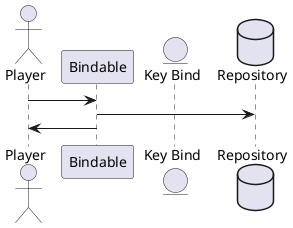 @startuml
'participant Participant as Foo
'actor       Actor       as Foo1
'boundary    Boundary    as Foo2
'control     Control     as Foo3
'entity      Entity      as Foo4
'database    Database    as Foo5
'collections Collections as Foo6
'queue       Queue       as Foo7
'Foo -> Foo1 : To actor
'Foo -> Foo2 : To boundary
'Foo -> Foo3 : To control
'Foo -> Foo4 : To entity
'Foo -> Foo5 : To database
'Foo -> Foo6 : To collections
'Foo -> Foo7: To queue
actor       "Player"    as pla
participant "Bindable"          as bin
entity      "Key Bind"            as key
database    "Repository"        as rep

pla -> bin
bin -> rep
pla <- bin
@enduml
